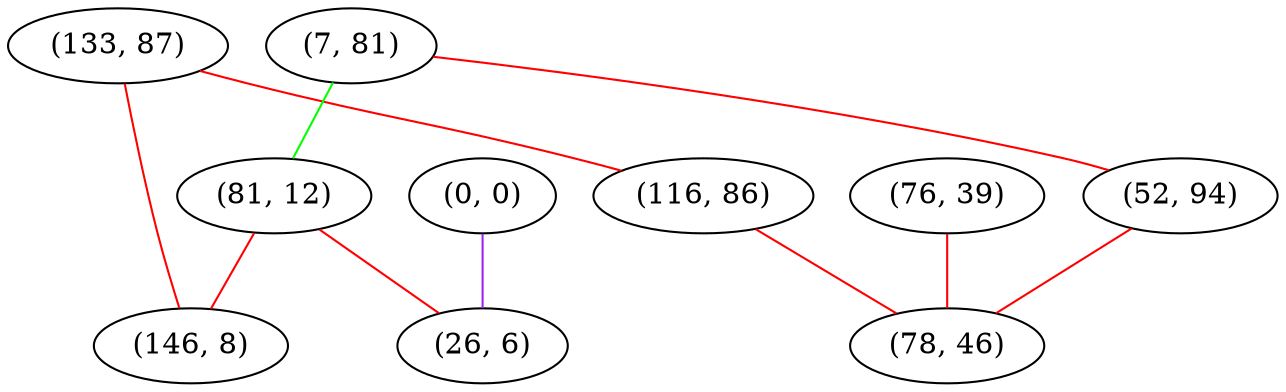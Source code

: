 graph "" {
"(133, 87)";
"(116, 86)";
"(76, 39)";
"(7, 81)";
"(52, 94)";
"(0, 0)";
"(81, 12)";
"(78, 46)";
"(146, 8)";
"(26, 6)";
"(133, 87)" -- "(146, 8)"  [color=red, key=0, weight=1];
"(133, 87)" -- "(116, 86)"  [color=red, key=0, weight=1];
"(116, 86)" -- "(78, 46)"  [color=red, key=0, weight=1];
"(76, 39)" -- "(78, 46)"  [color=red, key=0, weight=1];
"(7, 81)" -- "(52, 94)"  [color=red, key=0, weight=1];
"(7, 81)" -- "(81, 12)"  [color=green, key=0, weight=2];
"(52, 94)" -- "(78, 46)"  [color=red, key=0, weight=1];
"(0, 0)" -- "(26, 6)"  [color=purple, key=0, weight=4];
"(81, 12)" -- "(146, 8)"  [color=red, key=0, weight=1];
"(81, 12)" -- "(26, 6)"  [color=red, key=0, weight=1];
}
